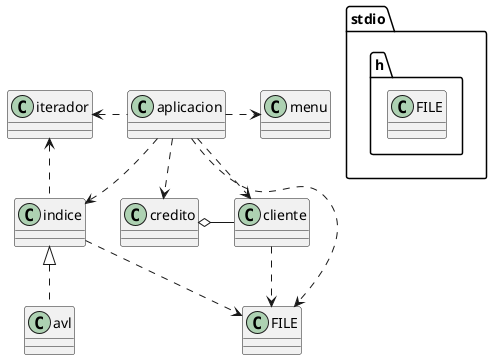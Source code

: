 @startuml

package stdio.h <<Folder>> {
    class FILE
}

class menu
class avl
class cliente
class indice
class FILE
class credito

aplicacion .right.> menu
aplicacion ..> indice
aplicacion ..> FILE
aplicacion ..> cliente
aplicacion ..> credito
cliente -left-o credito
cliente ..> FILE
indice ..> FILE
indice <|.down. avl
indice .up.> iterador
aplicacion .left.> iterador



@enduml
